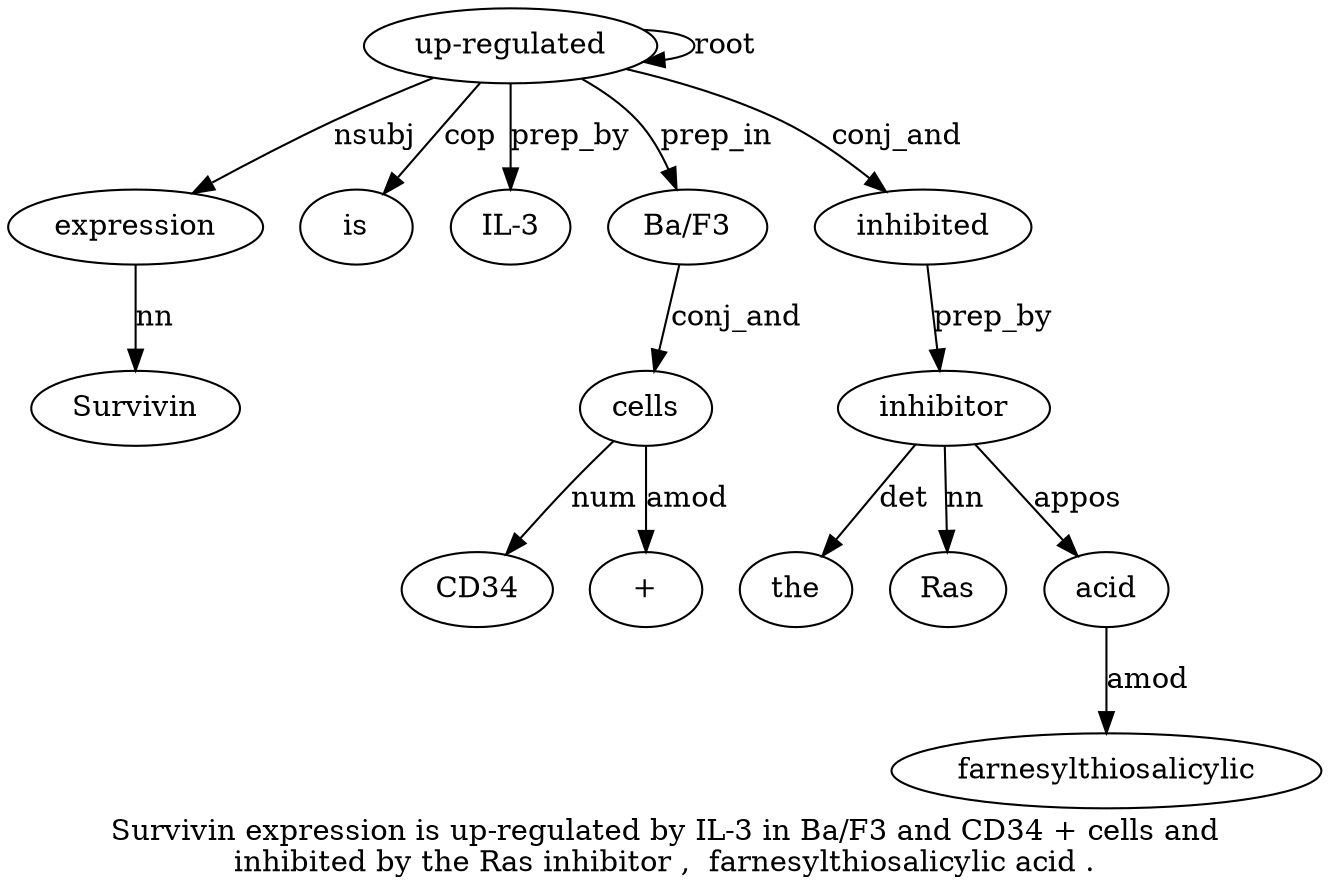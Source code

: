 digraph "Survivin expression is up-regulated by IL-3 in Ba/F3 and CD34 + cells and inhibited by the Ras inhibitor ,  farnesylthiosalicylic acid ." {
label="Survivin expression is up-regulated by IL-3 in Ba/F3 and CD34 + cells and
inhibited by the Ras inhibitor ,  farnesylthiosalicylic acid .";
expression2 [style=filled, fillcolor=white, label=expression];
Survivin1 [style=filled, fillcolor=white, label=Survivin];
expression2 -> Survivin1  [label=nn];
"up-regulated4" [style=filled, fillcolor=white, label="up-regulated"];
"up-regulated4" -> expression2  [label=nsubj];
is3 [style=filled, fillcolor=white, label=is];
"up-regulated4" -> is3  [label=cop];
"up-regulated4" -> "up-regulated4"  [label=root];
"IL-36" [style=filled, fillcolor=white, label="IL-3"];
"up-regulated4" -> "IL-36"  [label=prep_by];
"Ba/F38" [style=filled, fillcolor=white, label="Ba/F3"];
"up-regulated4" -> "Ba/F38"  [label=prep_in];
cells12 [style=filled, fillcolor=white, label=cells];
CD3410 [style=filled, fillcolor=white, label=CD34];
cells12 -> CD3410  [label=num];
"+11" [style=filled, fillcolor=white, label="+"];
cells12 -> "+11"  [label=amod];
"Ba/F38" -> cells12  [label=conj_and];
inhibited14 [style=filled, fillcolor=white, label=inhibited];
"up-regulated4" -> inhibited14  [label=conj_and];
inhibitor18 [style=filled, fillcolor=white, label=inhibitor];
the16 [style=filled, fillcolor=white, label=the];
inhibitor18 -> the16  [label=det];
Ras17 [style=filled, fillcolor=white, label=Ras];
inhibitor18 -> Ras17  [label=nn];
inhibited14 -> inhibitor18  [label=prep_by];
acid21 [style=filled, fillcolor=white, label=acid];
farnesylthiosalicylic20 [style=filled, fillcolor=white, label=farnesylthiosalicylic];
acid21 -> farnesylthiosalicylic20  [label=amod];
inhibitor18 -> acid21  [label=appos];
}
